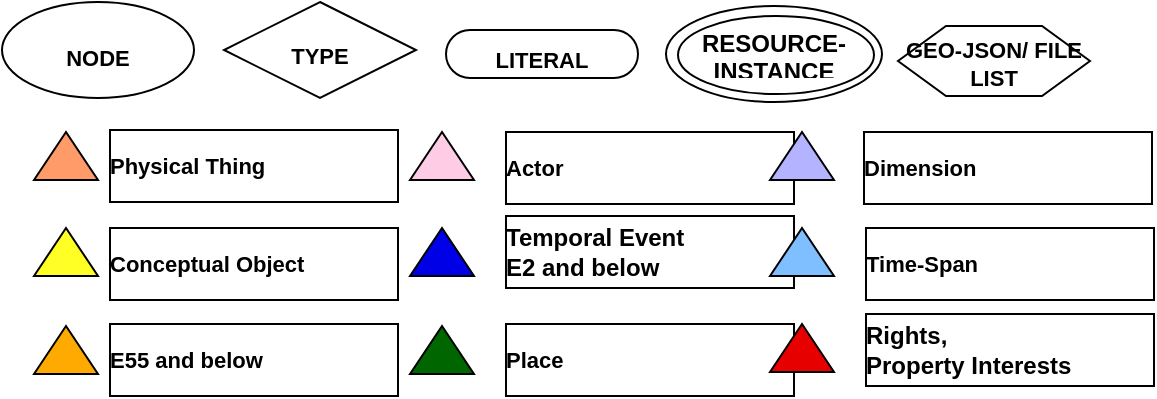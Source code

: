 <mxfile version="12.9.11" type="google"><diagram id="ozxaZN98nW9rFGVmJIRB" name="Page-1"><mxGraphModel dx="1038" dy="521" grid="1" gridSize="10" guides="1" tooltips="1" connect="1" arrows="1" fold="1" page="1" pageScale="1" pageWidth="850" pageHeight="1100" math="0" shadow="0"><root><mxCell id="0"/><mxCell id="1" parent="0"/><UserObject label="Actor" lucidchartObjectId=".KDQcnCpLUQY" id="1uKfJkMavpHi96DyCdtO-97"><mxCell style="html=1;whiteSpace=wrap;fontSize=11;fontColor=#000000;fontStyle=1;align=left;spacing=0;fillColor=#ffffff;" vertex="1" parent="1"><mxGeometry x="396" y="96" width="144" height="36" as="geometry"/></mxCell></UserObject><UserObject label="&lt;div style=&quot;color:#000000;font-weight: bold;text-align: left;&quot;&gt;Rights,&#xA;&lt;/div&gt;&lt;div style=&quot;color:#000000;font-weight: bold;text-align: left;&quot;&gt;Property Interests&lt;/div&gt;" lucidchartObjectId="2MDQIkR-Pg.U" id="1uKfJkMavpHi96DyCdtO-98"><mxCell style="html=1;whiteSpace=wrap;overflow=width;html=1;spacing=0;verticalAlign=middle;fillColor=#ffffff;" vertex="1" parent="1"><mxGeometry x="576" y="187" width="144" height="36" as="geometry"/></mxCell></UserObject><UserObject label="E55 and below" lucidchartObjectId="WKDQoOlS8lqw" id="1uKfJkMavpHi96DyCdtO-99"><mxCell style="html=1;whiteSpace=wrap;fontSize=11;fontColor=#000000;fontStyle=1;align=left;spacing=0;fillColor=#ffffff;" vertex="1" parent="1"><mxGeometry x="198" y="192" width="144" height="36" as="geometry"/></mxCell></UserObject><UserObject label="&lt;div style=&quot;color:#000000;font-weight: bold;text-align: left;&quot;&gt;Temporal Event &#xA;&lt;/div&gt;&lt;div style=&quot;color:#000000;font-weight: bold;text-align: left;&quot;&gt;E2 and below&lt;/div&gt;" lucidchartObjectId="iLDQLSPxwgFQ" id="1uKfJkMavpHi96DyCdtO-100"><mxCell style="html=1;whiteSpace=wrap;overflow=width;html=1;spacing=0;fillColor=#ffffff;" vertex="1" parent="1"><mxGeometry x="396" y="138" width="144" height="36" as="geometry"/></mxCell></UserObject><UserObject label="Place" lucidchartObjectId="DLDQhPu2N0-n" id="1uKfJkMavpHi96DyCdtO-101"><mxCell style="html=1;whiteSpace=wrap;fontSize=11;fontColor=#000000;fontStyle=1;align=left;spacing=0;verticalAlign=middle;fillColor=#ffffff;" vertex="1" parent="1"><mxGeometry x="396" y="192" width="144" height="36" as="geometry"/></mxCell></UserObject><UserObject label="Time-Span" lucidchartObjectId="yMDQkA4CA8Wt" id="1uKfJkMavpHi96DyCdtO-102"><mxCell style="html=1;whiteSpace=wrap;fontSize=11;fontColor=#000000;fontStyle=1;align=left;spacing=0;fillColor=#ffffff;" vertex="1" parent="1"><mxGeometry x="576" y="144" width="144" height="36" as="geometry"/></mxCell></UserObject><UserObject label="Conceptual Object" lucidchartObjectId="rKDQE1XquVEF" id="1uKfJkMavpHi96DyCdtO-103"><mxCell style="html=1;whiteSpace=wrap;fontSize=11;fontColor=#000000;fontStyle=1;align=left;spacing=0;fillColor=#ffffff;" vertex="1" parent="1"><mxGeometry x="198" y="144" width="144" height="36" as="geometry"/></mxCell></UserObject><UserObject label="Physical Thing" lucidchartObjectId="9JDQXeW1e_yi" id="1uKfJkMavpHi96DyCdtO-104"><mxCell style="html=1;whiteSpace=wrap;fontSize=11;fontColor=#000000;fontStyle=1;align=left;spacing=0;fillColor=#ffffff;" vertex="1" parent="1"><mxGeometry x="198" y="95" width="144" height="36" as="geometry"/></mxCell></UserObject><UserObject label="Dimension" lucidchartObjectId="VLDQADtmDm0N" id="1uKfJkMavpHi96DyCdtO-105"><mxCell style="html=1;whiteSpace=wrap;fontSize=11;fontColor=#000000;fontStyle=1;align=left;spacing=0;fillColor=#ffffff;" vertex="1" parent="1"><mxGeometry x="575" y="96" width="144" height="36" as="geometry"/></mxCell></UserObject><UserObject label="TYPE" lucidchartObjectId="pppQPpu0rE3n" id="1uKfJkMavpHi96DyCdtO-106"><mxCell style="html=1;whiteSpace=wrap;rhombus;fontSize=11;fontColor=#000000;fontStyle=1;spacingTop=5;spacing=3;strokeOpacity=100;fillOpacity=100;fillColor=#ffffff;" vertex="1" parent="1"><mxGeometry x="255" y="31" width="96" height="48" as="geometry"/></mxCell></UserObject><UserObject label="LITERAL" lucidchartObjectId="VppQy4SYDyH5" id="1uKfJkMavpHi96DyCdtO-107"><mxCell style="html=1;whiteSpace=wrap;rounded=1;arcSize=50;fontSize=11;fontColor=#000000;fontStyle=1;spacingTop=6;spacing=3;strokeOpacity=100;" vertex="1" parent="1"><mxGeometry x="366" y="45" width="96" height="24" as="geometry"/></mxCell></UserObject><UserObject label="NODE" lucidchartObjectId="-ppQM2s4mrxT" id="1uKfJkMavpHi96DyCdtO-108"><mxCell style="html=1;whiteSpace=wrap;ellipse;fontSize=11;fontColor=#000000;fontStyle=1;spacingTop=7;spacing=3;strokeOpacity=100;fillOpacity=100;fillColor=#ffffff;" vertex="1" parent="1"><mxGeometry x="144" y="31" width="96" height="48" as="geometry"/></mxCell></UserObject><UserObject label="GEO-JSON/ FILE LIST" lucidchartObjectId="ospQFN1OeVkm" id="1uKfJkMavpHi96DyCdtO-109"><mxCell style="html=1;whiteSpace=wrap;shape=hexagon;perimeter=hexagonPerimeter2;fontSize=11;fontColor=#000000;fontStyle=1;spacingTop=3;spacing=3;strokeOpacity=100;" vertex="1" parent="1"><mxGeometry x="592" y="43" width="96" height="35" as="geometry"/></mxCell></UserObject><UserObject label="" lucidchartObjectId="nEpQyxscCsu9" id="1uKfJkMavpHi96DyCdtO-110"><mxCell style="html=1;whiteSpace=wrap;triangle;direction=north;anchorPointDirection=0;fontSize=11;spacing=3;strokeOpacity=100;fillOpacity=100;fillColor=#ff9a69;" vertex="1" parent="1"><mxGeometry x="160" y="96" width="32" height="24" as="geometry"/></mxCell></UserObject><UserObject label="" lucidchartObjectId="PEpQ4Sezxuef" id="1uKfJkMavpHi96DyCdtO-111"><mxCell style="html=1;whiteSpace=wrap;triangle;direction=north;anchorPointDirection=0;fontSize=11;spacing=3;strokeOpacity=100;fillOpacity=100;fillColor=#ffff26;" vertex="1" parent="1"><mxGeometry x="160" y="144" width="32" height="24" as="geometry"/></mxCell></UserObject><UserObject label="" lucidchartObjectId="PEpQ.P5VFKNw" id="1uKfJkMavpHi96DyCdtO-112"><mxCell style="html=1;whiteSpace=wrap;triangle;direction=north;anchorPointDirection=0;fontSize=11;spacing=3;strokeOpacity=100;fillOpacity=100;fillColor=#ffaa00;" vertex="1" parent="1"><mxGeometry x="160" y="193" width="32" height="24" as="geometry"/></mxCell></UserObject><UserObject label="" lucidchartObjectId="QEpQ8o8znH3U" id="1uKfJkMavpHi96DyCdtO-113"><mxCell style="html=1;whiteSpace=wrap;triangle;direction=north;anchorPointDirection=0;fontSize=11;spacing=3;strokeOpacity=100;fillOpacity=100;fillColor=#ffcce6;" vertex="1" parent="1"><mxGeometry x="348" y="96" width="32" height="24" as="geometry"/></mxCell></UserObject><UserObject label="" lucidchartObjectId="QEpQnnU.n1D~" id="1uKfJkMavpHi96DyCdtO-114"><mxCell style="html=1;whiteSpace=wrap;triangle;direction=north;anchorPointDirection=0;fontSize=11;spacing=3;strokeOpacity=100;fillOpacity=100;fillColor=#0000e6;" vertex="1" parent="1"><mxGeometry x="348" y="144" width="32" height="24" as="geometry"/></mxCell></UserObject><UserObject label="" lucidchartObjectId="QEpQiqkJLwRX" id="1uKfJkMavpHi96DyCdtO-115"><mxCell style="html=1;whiteSpace=wrap;triangle;direction=north;anchorPointDirection=0;fontSize=11;spacing=3;strokeOpacity=100;fillOpacity=100;fillColor=#006600;" vertex="1" parent="1"><mxGeometry x="348" y="193" width="32" height="24" as="geometry"/></mxCell></UserObject><UserObject label="" lucidchartObjectId="REpQnNc5_f2Z" id="1uKfJkMavpHi96DyCdtO-116"><mxCell style="html=1;whiteSpace=wrap;triangle;direction=north;anchorPointDirection=0;fontSize=11;spacing=3;strokeOpacity=100;fillOpacity=100;fillColor=#b3b3ff;" vertex="1" parent="1"><mxGeometry x="528" y="96" width="32" height="24" as="geometry"/></mxCell></UserObject><UserObject label="" lucidchartObjectId="REpQSDACBDC2" id="1uKfJkMavpHi96DyCdtO-117"><mxCell style="html=1;whiteSpace=wrap;triangle;direction=north;anchorPointDirection=0;fontSize=11;spacing=3;strokeOpacity=100;fillOpacity=100;fillColor=#80bfff;" vertex="1" parent="1"><mxGeometry x="528" y="144" width="32" height="24" as="geometry"/></mxCell></UserObject><UserObject label="" lucidchartObjectId="REpQtKnvT~ak" id="1uKfJkMavpHi96DyCdtO-118"><mxCell style="html=1;whiteSpace=wrap;triangle;direction=north;anchorPointDirection=0;fontSize=11;spacing=3;strokeOpacity=100;fillOpacity=100;fillColor=#e60000;" vertex="1" parent="1"><mxGeometry x="528" y="192" width="32" height="24" as="geometry"/></mxCell></UserObject><UserObject label="&lt;div style=&quot;color:#000000;font-weight: bold;text-align: center;&quot;&gt;RESOURCE- &#xA;&lt;/div&gt;&lt;div style=&quot;color:#000000;font-weight: bold;text-align: center;&quot;&gt;INSTANCE&lt;/div&gt;" lucidchartObjectId="e2DQxePsd.GA" id="1uKfJkMavpHi96DyCdtO-119"><mxCell style="html=1;whiteSpace=wrap;;overflow=width;html=1;spacing=3;verticalAlign=top;strokeColor=none;fillOpacity=0;fillColor=#ffffff;strokeWidth=0;" vertex="1" parent="1"><mxGeometry x="494" y="45" width="72" height="24" as="geometry"/></mxCell></UserObject><UserObject label="" lucidchartObjectId="i7GQRAb~thnw" id="1uKfJkMavpHi96DyCdtO-120"><mxCell style="html=1;whiteSpace=wrap;ellipse;fontSize=11;spacing=3;strokeOpacity=100;fillOpacity=0;fillColor=#000000;" vertex="1" parent="1"><mxGeometry x="476" y="33" width="108" height="48" as="geometry"/></mxCell></UserObject><UserObject label="" lucidchartObjectId="A7GQTuvIuK~N" id="1uKfJkMavpHi96DyCdtO-121"><mxCell style="html=1;whiteSpace=wrap;ellipse;fontSize=11;spacing=3;strokeOpacity=100;fillOpacity=0;fillColor=#000000;" vertex="1" parent="1"><mxGeometry x="482" y="38" width="98" height="39" as="geometry"/></mxCell></UserObject></root></mxGraphModel></diagram></mxfile>